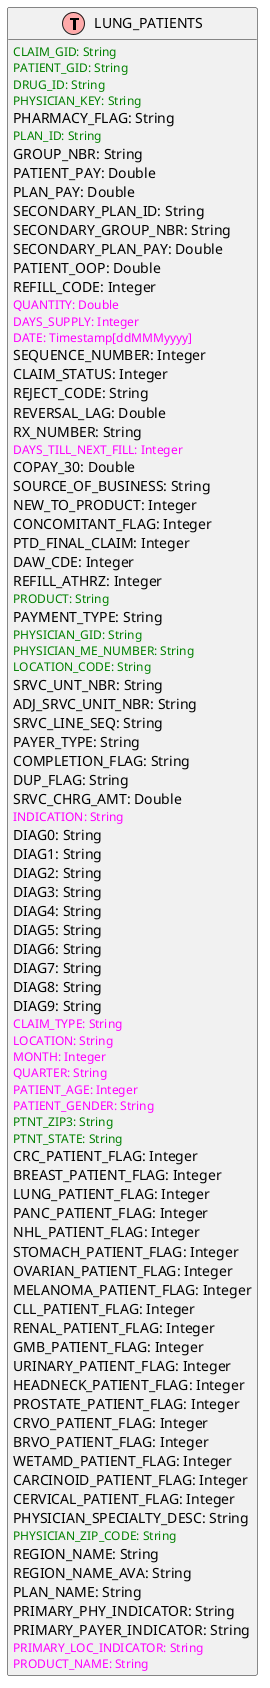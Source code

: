 @startuml
!define table(x) class x << (T,#FFAAAA) >>
!define primary_key(x) <u><font size="14" color="blue">x</font></u>
!define foreign_key(x) <font size="12" color="Green">x</font>
!define link(t1,c1,t2,c2) t1 c1 -- c2 t2
!define linkTo(t1,c1,t2) t1 c1 --> t2
!define multi_columns(x) <font size="12" color="Red">x</font>
!define important(x) <font size="12" color="Fuchsia">x</font>

hide methods
hide stereotypes

table(LUNG_PATIENTS) {
foreign_key(CLAIM_GID: String)
foreign_key(PATIENT_GID: String)
foreign_key(DRUG_ID: String)
foreign_key(PHYSICIAN_KEY: String)
PHARMACY_FLAG: String
foreign_key(PLAN_ID: String)
GROUP_NBR: String
PATIENT_PAY: Double
PLAN_PAY: Double
SECONDARY_PLAN_ID: String
SECONDARY_GROUP_NBR: String
SECONDARY_PLAN_PAY: Double
PATIENT_OOP: Double
REFILL_CODE: Integer
important(QUANTITY: Double)
important(DAYS_SUPPLY: Integer)
important(DATE: Timestamp[ddMMMyyyy])
SEQUENCE_NUMBER: Integer
CLAIM_STATUS: Integer
REJECT_CODE: String
REVERSAL_LAG: Double
RX_NUMBER: String
important(DAYS_TILL_NEXT_FILL: Integer)
COPAY_30: Double
SOURCE_OF_BUSINESS: String
NEW_TO_PRODUCT: Integer
CONCOMITANT_FLAG: Integer
PTD_FINAL_CLAIM: Integer
DAW_CDE: Integer
REFILL_ATHRZ: Integer
foreign_key(PRODUCT: String)
PAYMENT_TYPE: String
foreign_key(PHYSICIAN_GID: String)
foreign_key(PHYSICIAN_ME_NUMBER: String)
foreign_key(LOCATION_CODE: String)
SRVC_UNT_NBR: String
ADJ_SRVC_UNIT_NBR: String
SRVC_LINE_SEQ: String
PAYER_TYPE: String
COMPLETION_FLAG: String
DUP_FLAG: String
SRVC_CHRG_AMT: Double
important(INDICATION: String)
DIAG0: String
DIAG1: String
DIAG2: String
DIAG3: String
DIAG4: String
DIAG5: String
DIAG6: String
DIAG7: String
DIAG8: String
DIAG9: String
important(CLAIM_TYPE: String)
important(LOCATION: String)
important(MONTH: Integer)
important(QUARTER: String)
important(PATIENT_AGE: Integer)
important(PATIENT_GENDER: String)
foreign_key(PTNT_ZIP3: String)
foreign_key(PTNT_STATE: String)
CRC_PATIENT_FLAG: Integer
BREAST_PATIENT_FLAG: Integer
LUNG_PATIENT_FLAG: Integer
PANC_PATIENT_FLAG: Integer
NHL_PATIENT_FLAG: Integer
STOMACH_PATIENT_FLAG: Integer
OVARIAN_PATIENT_FLAG: Integer
MELANOMA_PATIENT_FLAG: Integer
CLL_PATIENT_FLAG: Integer
RENAL_PATIENT_FLAG: Integer
GMB_PATIENT_FLAG: Integer
URINARY_PATIENT_FLAG: Integer
HEADNECK_PATIENT_FLAG: Integer
PROSTATE_PATIENT_FLAG: Integer
CRVO_PATIENT_FLAG: Integer
BRVO_PATIENT_FLAG: Integer
WETAMD_PATIENT_FLAG: Integer
CARCINOID_PATIENT_FLAG: Integer
CERVICAL_PATIENT_FLAG: Integer
PHYSICIAN_SPECIALTY_DESC: String
foreign_key(PHYSICIAN_ZIP_CODE: String)
REGION_NAME: String
REGION_NAME_AVA: String
PLAN_NAME: String
PRIMARY_PHY_INDICATOR: String
PRIMARY_PAYER_INDICATOR: String
important(PRIMARY_LOC_INDICATOR: String)
important(PRODUCT_NAME: String)
}

@enduml



